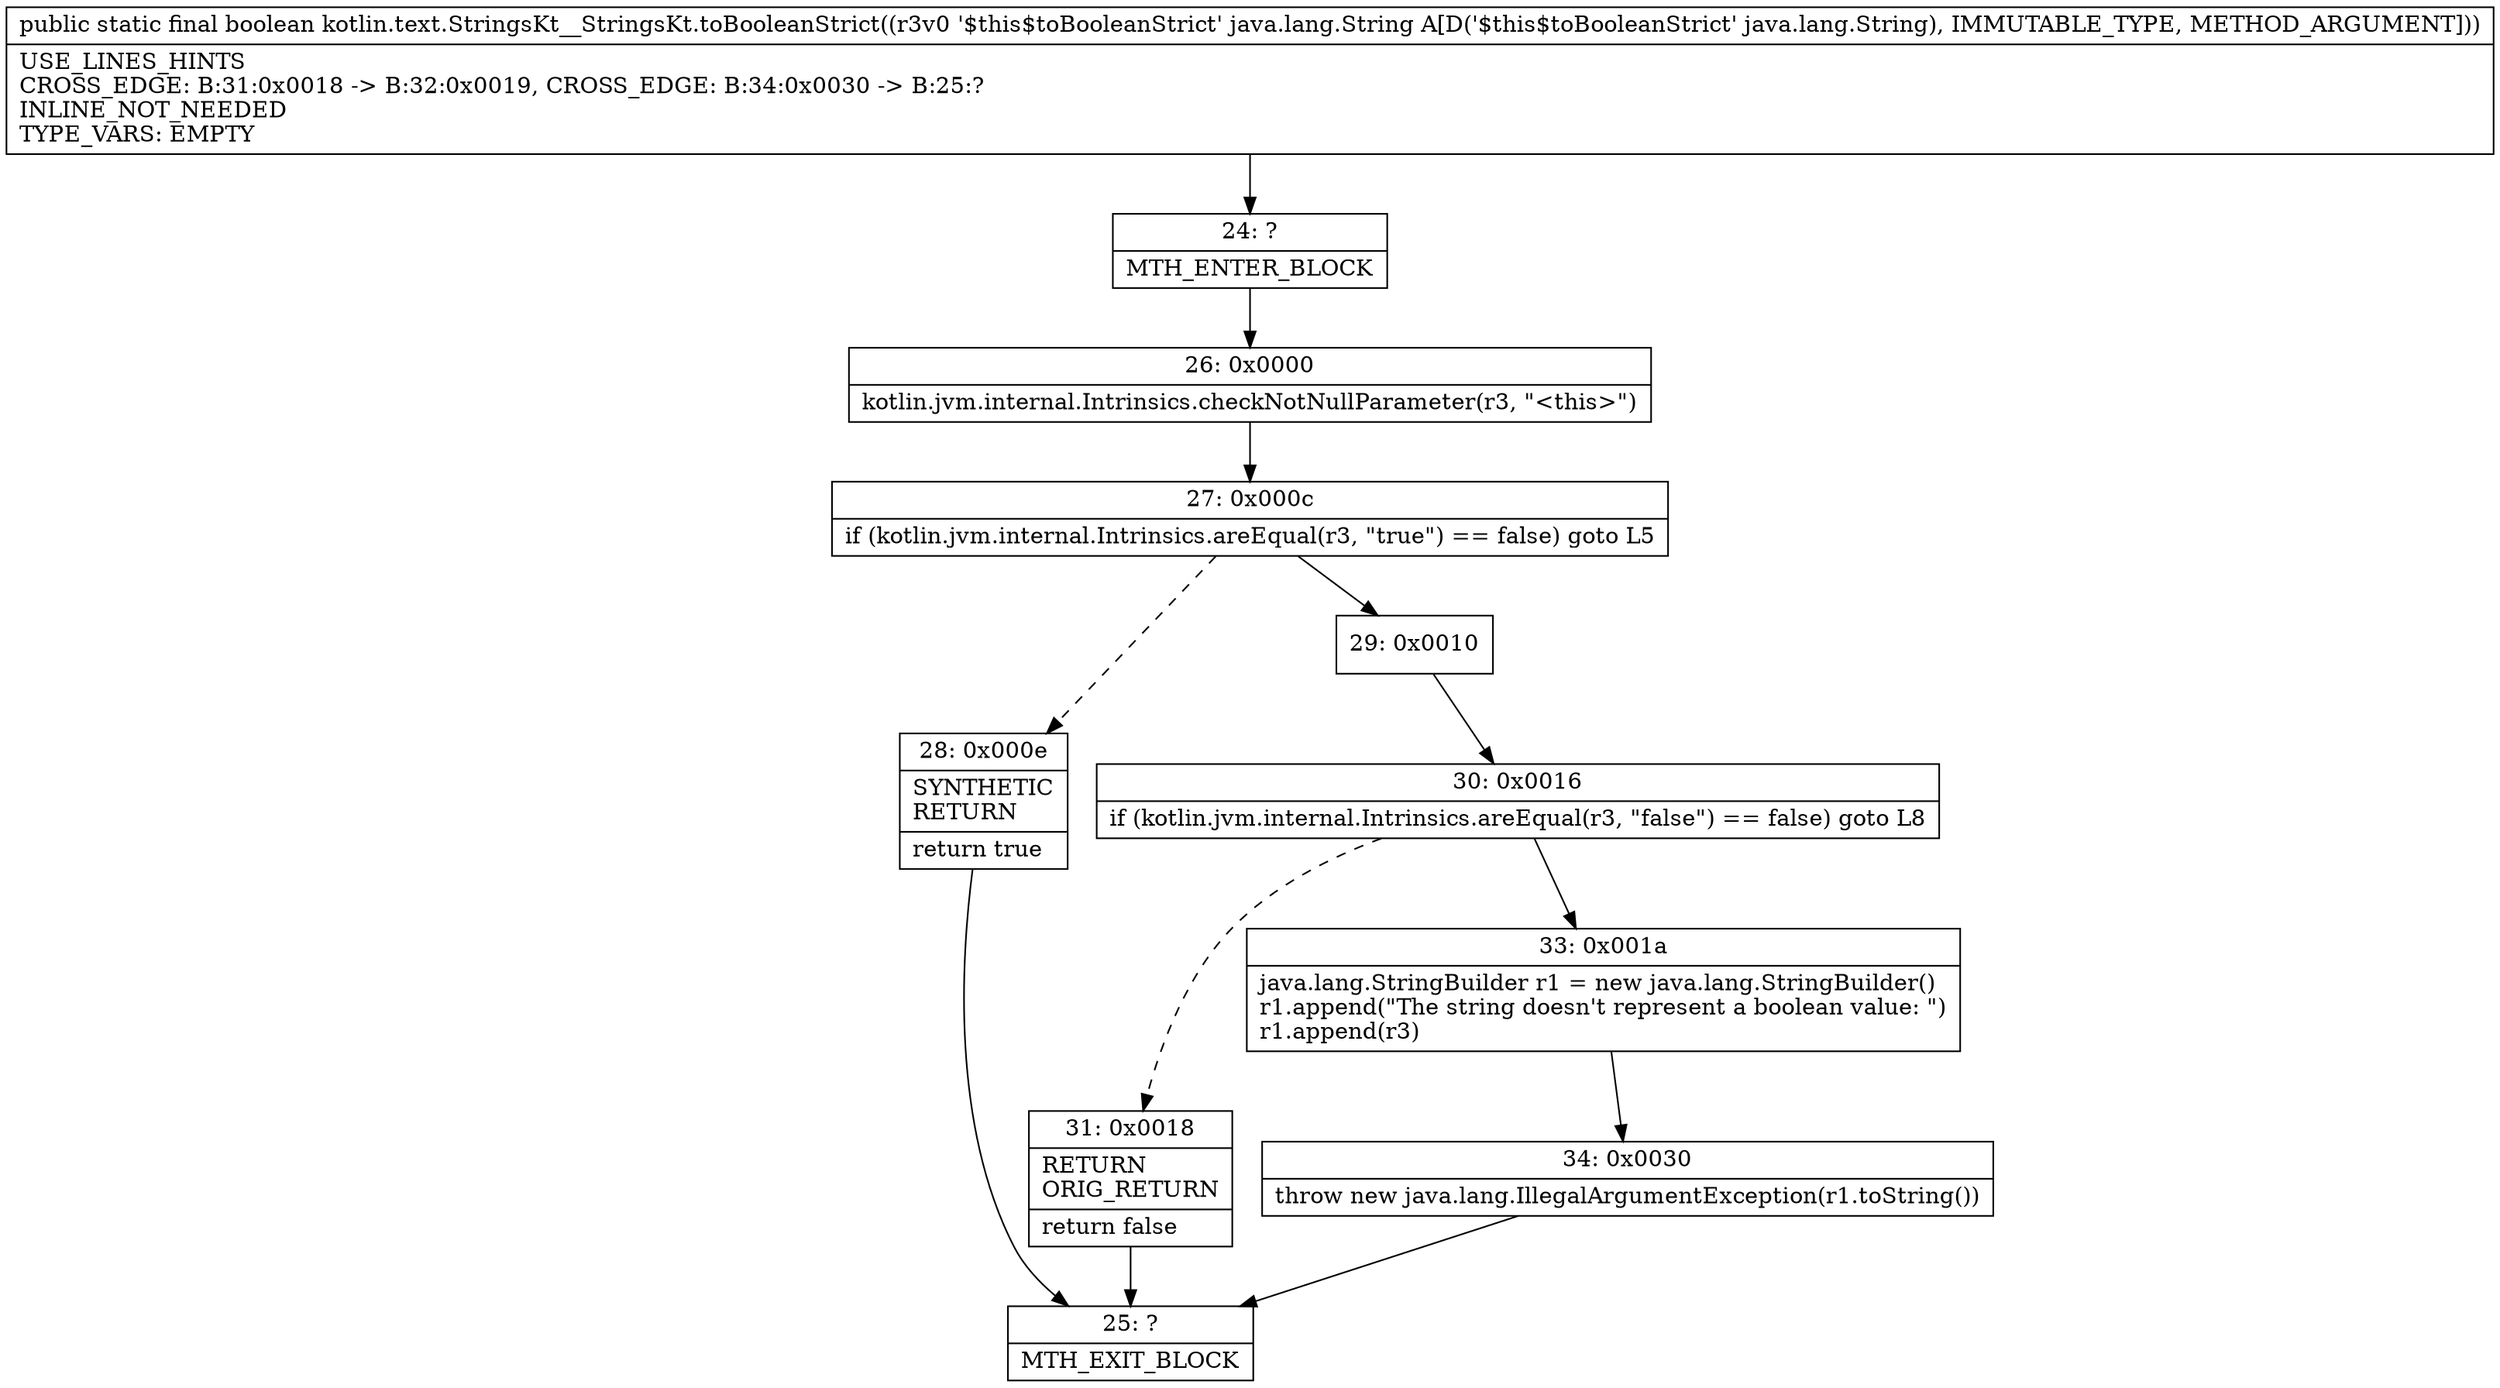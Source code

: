 digraph "CFG forkotlin.text.StringsKt__StringsKt.toBooleanStrict(Ljava\/lang\/String;)Z" {
Node_24 [shape=record,label="{24\:\ ?|MTH_ENTER_BLOCK\l}"];
Node_26 [shape=record,label="{26\:\ 0x0000|kotlin.jvm.internal.Intrinsics.checkNotNullParameter(r3, \"\<this\>\")\l}"];
Node_27 [shape=record,label="{27\:\ 0x000c|if (kotlin.jvm.internal.Intrinsics.areEqual(r3, \"true\") == false) goto L5\l}"];
Node_28 [shape=record,label="{28\:\ 0x000e|SYNTHETIC\lRETURN\l|return true\l}"];
Node_25 [shape=record,label="{25\:\ ?|MTH_EXIT_BLOCK\l}"];
Node_29 [shape=record,label="{29\:\ 0x0010}"];
Node_30 [shape=record,label="{30\:\ 0x0016|if (kotlin.jvm.internal.Intrinsics.areEqual(r3, \"false\") == false) goto L8\l}"];
Node_31 [shape=record,label="{31\:\ 0x0018|RETURN\lORIG_RETURN\l|return false\l}"];
Node_33 [shape=record,label="{33\:\ 0x001a|java.lang.StringBuilder r1 = new java.lang.StringBuilder()\lr1.append(\"The string doesn't represent a boolean value: \")\lr1.append(r3)\l}"];
Node_34 [shape=record,label="{34\:\ 0x0030|throw new java.lang.IllegalArgumentException(r1.toString())\l}"];
MethodNode[shape=record,label="{public static final boolean kotlin.text.StringsKt__StringsKt.toBooleanStrict((r3v0 '$this$toBooleanStrict' java.lang.String A[D('$this$toBooleanStrict' java.lang.String), IMMUTABLE_TYPE, METHOD_ARGUMENT]))  | USE_LINES_HINTS\lCROSS_EDGE: B:31:0x0018 \-\> B:32:0x0019, CROSS_EDGE: B:34:0x0030 \-\> B:25:?\lINLINE_NOT_NEEDED\lTYPE_VARS: EMPTY\l}"];
MethodNode -> Node_24;Node_24 -> Node_26;
Node_26 -> Node_27;
Node_27 -> Node_28[style=dashed];
Node_27 -> Node_29;
Node_28 -> Node_25;
Node_29 -> Node_30;
Node_30 -> Node_31[style=dashed];
Node_30 -> Node_33;
Node_31 -> Node_25;
Node_33 -> Node_34;
Node_34 -> Node_25;
}

